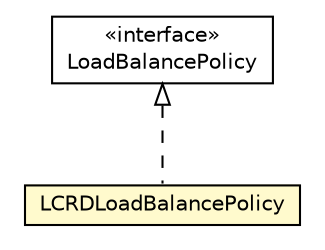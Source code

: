 #!/usr/local/bin/dot
#
# Class diagram 
# Generated by UMLGraph version 5.1 (http://www.umlgraph.org/)
#

digraph G {
	edge [fontname="Helvetica",fontsize=10,labelfontname="Helvetica",labelfontsize=10];
	node [fontname="Helvetica",fontsize=10,shape=plaintext];
	nodesep=0.25;
	ranksep=0.5;
	// pt.ist.fenixframework.backend.infinispan.messaging.lcdr.LCRDLoadBalancePolicy
	c58879 [label=<<table title="pt.ist.fenixframework.backend.infinispan.messaging.lcdr.LCRDLoadBalancePolicy" border="0" cellborder="1" cellspacing="0" cellpadding="2" port="p" bgcolor="lemonChiffon" href="./LCRDLoadBalancePolicy.html">
		<tr><td><table border="0" cellspacing="0" cellpadding="1">
<tr><td align="center" balign="center"> LCRDLoadBalancePolicy </td></tr>
		</table></td></tr>
		</table>>, fontname="Helvetica", fontcolor="black", fontsize=10.0];
	// pt.ist.fenixframework.backend.infinispan.messaging.LoadBalancePolicy
	c58892 [label=<<table title="pt.ist.fenixframework.backend.infinispan.messaging.LoadBalancePolicy" border="0" cellborder="1" cellspacing="0" cellpadding="2" port="p" href="../LoadBalancePolicy.html">
		<tr><td><table border="0" cellspacing="0" cellpadding="1">
<tr><td align="center" balign="center"> &#171;interface&#187; </td></tr>
<tr><td align="center" balign="center"> LoadBalancePolicy </td></tr>
		</table></td></tr>
		</table>>, fontname="Helvetica", fontcolor="black", fontsize=10.0];
	//pt.ist.fenixframework.backend.infinispan.messaging.lcdr.LCRDLoadBalancePolicy implements pt.ist.fenixframework.backend.infinispan.messaging.LoadBalancePolicy
	c58892:p -> c58879:p [dir=back,arrowtail=empty,style=dashed];
}

